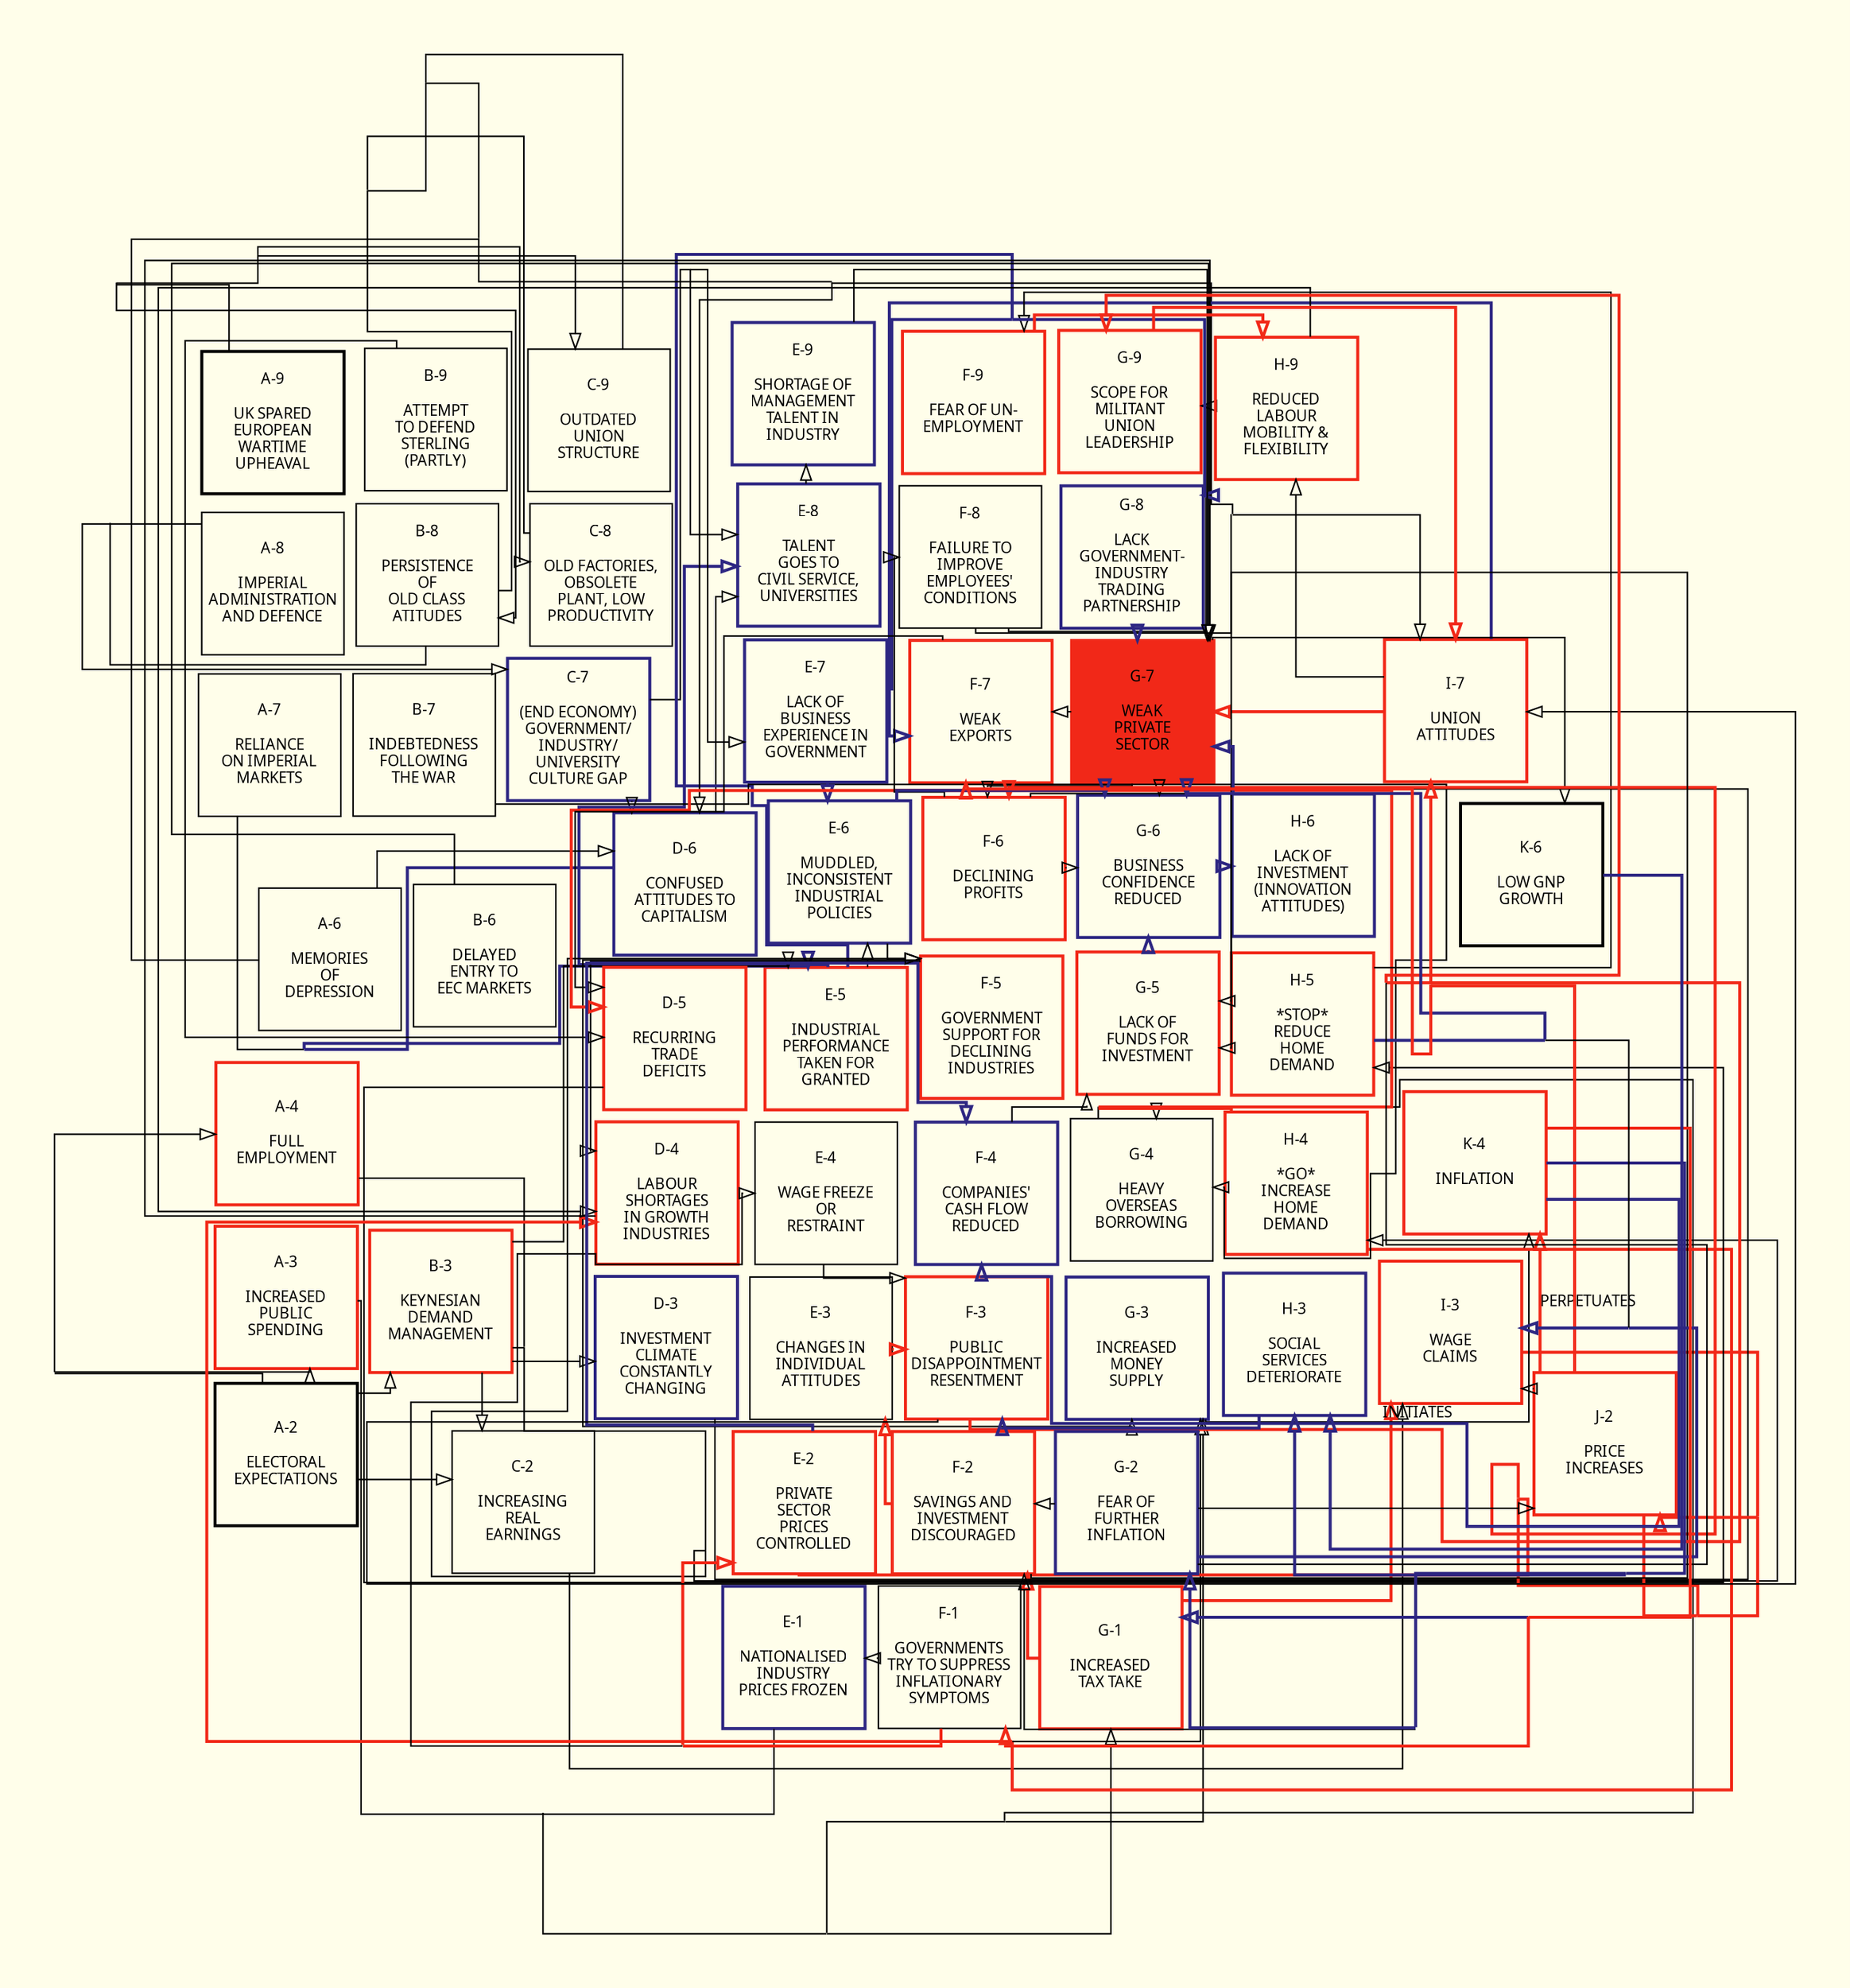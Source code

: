 # http://www.graphviz.org/content/cluster

digraph wiring_diagram {
    pad=0.5
    bgcolor= "#FFFEEA"
    splines=ortho
    concentrate=true
    layout=fdp
    
    node [
      shape=square
      color=black
      fontname=Futura
      fontsize=10
      margin=.1
      width=1.3
      height=1.3
      fixedsize=true
    ]
    edge [
      arrowhead=empty
      fontname="Futura"
      fontsize=10
    ]
    
    # Edges
    "A-8" -> x [dir=none]
    x -> "C-7"
    "B-8" -> x [dir=none]
    x -> "C-7"
    "A-9" -> x2 [dir=none]
    x2 -> "B-8"
    x2 -> x3 [dir=none]
    x3 -> "C-8"
    x3 -> "C-9"
    "A-7" -> x4 [dir=none]
    "D-6" -> x4 [dir=none, color="#2D2682", style="bold"]
    x4 -> "E-5" [color="#2D2682", style="bold"]
    "B-8" -> x5 [dir=none]
    "C-8" -> x5 [dir=none]
    x5 -> x6 [dir=none]
    "C-9" -> x6 [dir=none]
    "A-6" -> x7 [dir=none]
    x6 -> x7 [dir=none]
    x7 -> x8 [dir=none]
    x8 -> "D-6"
    "F-8" -> x9 [dir=none]
    x8 -> x9 [dir=none]
    x9 -> "I-7"
    "C-2" -> "I-3"
    "A-2" -> x10 [dir=none]
    x10 -> "A-3"
    x10 -> "A-4"
    "A-2" -> "B-3"
    "B-3" -> "C-2"
    "A-2" -> "C-2"
    "A-3" -> x11 [dir=none]
    "E-1" -> x11 [dir=none]
    x11 -> x12 [dir=none]
    x12 -> "G-1"
    x12 -> x13 [dir=none]
    x13 -> "G-3"
    x13 -> "G-4"
    "B-3" -> "D-3"
    "A-6" -> "D-6"
    "A-4" -> x14 [dir=none]
    "B-3" -> x14 [dir=none]
    x14 -> x15 [dir=none]
    x15 -> "F-5"
    x15 -> "H-4"
    "B-3" -> "E-5"
    "B-6" -> "G-7"
    "B-7" -> "G-4"
    "B-9" -> "D-5"
    "C-7" -> "D-6"
    "C-7" -> x16 [dir=none]
    x16 -> "E-7"
    x16 -> "E-8"
    "D-3" -> "G-6"
    "H-4" -> x17 [dir=none, color="#F12818", style="bold"]
    x17 -> "G-3"
    x17 -> "D-4" [color="#F12818", style="bold"]
    "F-5" -> "D-4"
    "H-4" -> x24 [dir=none, color="#F12818", style="bold"]
    "G-4" -> x24 [dir=none]
    x24 -> "D-5" [color="#F12818", style="bold"]
    "D-4" -> "G-7"
    "H-9" -> "D-4"
    "F-7" -> "D-5"
    "D-5" -> "H-5"
    "D-6" -> "E-8"
    "F-1" -> "E-1"
    "F-1" -> x18 [dir=none, color="#F12818", style="bold"]
    x18 -> "E-2" [color="#F12818", style="bold"]
    x18 -> "E-4"
    "I-3" -> x19 [dir=none, color="#F12818", style="bold"]
    x19 -> "J-2" [color="#F12818", style="bold"]
    x19 -> x20 [dir=none, color="#F12818", style="bold"]
    "J-2" -> x20 [dir=none, color="#F12818", style="bold"]
    x20 -> x21 [dir=none, color="#F12818", style="bold"]
    "E-2" -> x21 [dir=none, color="#F12818", style="bold"]
    x21 -> "F-6" [color="#F12818", style="bold"]
    "E-2" -> "F-4" [color="#2D2682", style="bold"]
    "F-2" -> "E-3" [color="#F12818", style="bold"]
    "E-3" -> "F-3" [color="#F12818", style="bold"]
    "E-4" -> "F-3"
    "E-5" -> "E-8" [color="#2D2682", style="bold"]
    "E-5" -> "E-6"
    "E-6" -> "F-5"
    "E-5" -> x22 [dir=none, color="#2D2682", style="bold"]
    "E-7" -> x22 [dir=none, color="#2D2682", style="bold"]
    x22 -> "G-8" [color="#2D2682", style="bold"]
    "E-6" -> "G-6" [color="#2D2682", style="bold"]
    "E-7" -> "E-6" [color="#2D2682", style="bold"]
    "E-8" -> "E-9"
    "E-9" -> "G-7"
    "F-2" -> "G-5"
    "F-3" -> x23 [dir=none, color="#F12818", style="bold"]
    "G-2" -> x23 [dir=none]
    x23 -> "G-9" [color="#F12818", style="bold"]
    "F-3" -> "I-7"
    "F-4" -> "G-5"
    "K-4" -> "F-4" [color="#2D2682", style="bold"]
    "F-5" -> "G-3"
    "F-6" -> "G-5"
    "F-6" -> "G-6"
    "I-7" -> "F-7" [color="#2D2682", style="bold"]
    "F-6" -> "F-8"
    "F-7" -> "G-7"
    "F-8" -> "G-9"
    "F-9" -> "H-9" [color="#F12818", style="bold"]
    "G-9" -> "I-7" [color="#F12818", style="bold"]
    "G-8" -> "G-7" [color="#2D2682", style="bold"]
    "G-6" -> "H-6" [color="#2D2682", style="bold"]
    "G-5" -> "G-6" [color="#2D2682", style="bold"]
    "G-3" -> "K-4" [label="INITIATES"]
    "G-2" -> "F-2"
    "G-2" -> "J-2"
    "G-2" -> x25 [dir=none, color="#2D2682", style="bold"]
    x25 -> "I-3" [color="#2D2682", style="bold"]
    x25 -> x26 [dir=none]
    "H-5" -> x26 [dir=none, color="#2D2682", style="bold"]
    x26 -> "G-6" [color="#2D2682", style="bold"]
    "G-1" -> "F-2" [color="#F12818", style="bold"]
    "G-1" -> "I-3" [color="#F12818", style="bold"]
    "J-2" -> x27 [dir=none, color="#F12818", style="bold"]
    x27 -> "I-7" [color="#F12818", style="bold"]
    x27 -> "F-7" [color="#F12818", style="bold"]
    "H-3" -> "F-3" [color="#2D2682", style="bold"]
    "H-5" -> "F-9"
    "H-6" -> "G-7" [color="#2D2682", style="bold"]
    "G-7" -> "F-7"
    "I-7" -> "G-7" [color="#F12818", style="bold"]
    "I-7" -> "H-9"
    "J-2" -> "I-3"
    "J-2" -> "K-4" [color="#F12818", style="bold", label="PERPETUATES"]
    "K-4" -> x28 [dir=none, color="#F12818", style="bold"]
    x28 -> "G-1" [color="#2D2682", style="bold"]
    x28 -> "F-1" [color="#F12818", style="bold"]
    "K-4" -> x29 [dir=none, color="#2D2682", style="bold"]
    x29 -> "H-3" [color="#2D2682", style="bold"]
    x29 -> x30 [dir=none, color="#2D2682", style="bold"]
    x30 -> "G-2" [color="#2D2682", style="bold"]
    x30 -> "F-2"
    "K-6" -> "H-3" [color="#2D2682", style="bold"]
    "G-7" -> "F-6"
    "G-7" -> "K-6"
    
    # Nodes
    x, x2, x3, x4, x5, x6, x7, x8, x9, x10, x11, x12, x13, x14, x15, x16, x17, x18, x19, x20, x21, x22, x23, x24, x25, x26, x27, x28, x29, x30 [dir=none, shape=point, style=invis, width=0, height=0, margin=0]
    "A-2" [label="A-2\n\nELECTORAL\nEXPECTATIONS", style="bold", pos="0,1!"]
    "A-3" [label="A-3\n\nINCREASED\nPUBLIC\nSPENDING", color="#F12818", style="bold", pos="0,2!"]
    "A-4" [label="A-4\n\nFULL\nEMPLOYMENT", color="#F12818", style="bold", pos="0,3!"]
    "A-6" [label="A-6\n\nMEMORIES\nOF\nDEPRESSION", pos="0,5!"]
    "A-7" [label="A-7\n\nRELIANCE\nON IMPERIAL\nMARKETS", pos="0,6!"]
    "A-8" [label="A-8\n\nIMPERIAL\nADMINISTRATION\nAND DEFENCE", pos="0,7!"]
    "A-9" [label="A-9\n\nUK SPARED\nEUROPEAN\nWARTIME\nUPHEAVAL", style="bold", pos="0,8!"]
    "B-3" [label="B-3\n\nKEYNESIAN\nDEMAND\nMANAGEMENT", color="#F12818", style="bold", pos="1,2!"]
    "B-6" [label="B-6\n\nDELAYED\nENTRY TO\nEEC MARKETS", pos="1,5!"]
    "B-7" [label="B-7\n\nINDEBTEDNESS\nFOLLOWING\nTHE WAR", pos="1,6!"]
    "B-8" [label="B-8\n\nPERSISTENCE\nOF\nOLD CLASS\nATITUDES", pos="1,7!"]
    "B-9" [label="B-9\n\nATTEMPT\nTO DEFEND\nSTERLING\n(PARTLY)", pos="1,8!"]
    "C-2" [label="C-2\n\nINCREASING\nREAL\nEARNINGS", pos="2,1!"]
    "C-7" [label="C-7\n\n(END ECONOMY)\nGOVERNMENT/\nINDUSTRY/\nUNIVERSITY\nCULTURE GAP", color="#2D2682", style="bold", pos="2,6!"]
    "C-8" [label="C-8\n\nOLD FACTORIES,\nOBSOLETE\nPLANT, LOW\nPRODUCTIVITY", pos="2,7!"]
    "C-9" [label="C-9\n\nOUTDATED\nUNION\nSTRUCTURE", pos="2,8!"]
    "D-3" [label="D-3\n\nINVESTMENT\nCLIMATE\nCONSTANTLY\nCHANGING", color="#2D2682", style="bold", pos="3,2!"]
    "D-4" [label="D-4\n\nLABOUR\nSHORTAGES\nIN GROWTH\nINDUSTRIES", color="#F12818", style="bold", pos="3,3!"]
    "D-5" [label="D-5\n\nRECURRING\nTRADE\nDEFICITS", color="#F12818", style="bold", pos="3,4!"]
    "D-6" [label="D-6\n\nCONFUSED\nATTITUDES TO\nCAPITALISM", color="#2D2682", style="bold", pos="3,5!"]
    "E-1" [label="E-1\n\nNATIONALISED\nINDUSTRY\nPRICES FROZEN", color="#2D2682", style="bold", pos="4,0!"]
    "E-2" [label="E-2\n\nPRIVATE\nSECTOR\nPRICES\nCONTROLLED", color="#F12818", style="bold", pos="4,1!"]
    "E-3" [label="E-3\n\nCHANGES IN\nINDIVIDUAL\nATTITUDES", pos="4,2!"]
    "E-4" [label="E-4\n\nWAGE FREEZE\nOR\nRESTRAINT", pos="4,3!"]
    "E-5" [label="E-5\n\nINDUSTRIAL\nPERFORMANCE\nTAKEN FOR\nGRANTED", color="#F12818", style="bold", pos="4,4!"]
    "E-6" [label="E-6\n\nMUDDLED,\nINCONSISTENT\nINDUSTRIAL\nPOLICIES", color="#2D2682", style="bold", pos="4,5!"]
    "E-7" [label="E-7\n\nLACK OF\nBUSINESS\nEXPERIENCE IN\nGOVERNMENT", color="#2D2682", style="bold", pos="4,6!"]
    "E-8" [label="E-8\n\nTALENT\nGOES TO\nCIVIL SERVICE,\nUNIVERSITIES", color="#2D2682", style="bold", pos="4,7!"]
    "E-9" [label="E-9\n\nSHORTAGE OF\nMANAGEMENT\nTALENT IN\nINDUSTRY", color="#2D2682", style="bold", pos="4,8!"]
    "F-1" [label="F-1\n\nGOVERNMENTS\nTRY TO SUPPRESS\nINFLATIONARY\nSYMPTOMS", pos="5,0!"]
    "F-2" [label="F-2\n\nSAVINGS AND\nINVESTMENT\nDISCOURAGED", color="#F12818", style="bold", pos="5,1!"]
    "F-3" [label="F-3\n\nPUBLIC\nDISAPPOINTMENT\nRESENTMENT", color="#F12818", style="bold", pos="5,2!"]
    "F-4" [label="F-4\n\nCOMPANIES'\nCASH FLOW\nREDUCED", color="#2D2682", style="bold", pos="5,3!"]
    "F-5" [label="F-5\n\nGOVERNMENT\nSUPPORT FOR\nDECLINING\nINDUSTRIES", color="#F12818", style="bold", pos="5,4!"]
    "F-6" [label="F-6\n\nDECLINING\nPROFITS", color="#F12818", style="bold", pos="5,5!"]
    "F-7" [label="F-7\n\nWEAK\nEXPORTS", color="#F12818", style="bold", pos="5,6!"]
    "F-8" [label="F-8\n\nFAILURE TO\nIMPROVE\nEMPLOYEES'\nCONDITIONS", pos="5,7!"]
    "F-9" [label="F-9\n\nFEAR OF UN-\nEMPLOYMENT", color="#F12818", style="bold", pos="5,8!"]
    "G-1" [label="G-1\n\nINCREASED\nTAX TAKE", color="#F12818", style="bold", pos="6,0!"]
    "G-2" [label="G-2\n\nFEAR OF\nFURTHER\nINFLATION", color="#2D2682", style="bold", pos="6,1!"]
    "G-3" [label="G-3\n\nINCREASED\nMONEY\nSUPPLY", color="#2D2682", style="bold", pos="6,2!"]
    "G-4" [label="G-4\n\nHEAVY\nOVERSEAS\nBORROWING", pos="6,3!"]
    "G-5" [label="G-5\n\nLACK OF\nFUNDS FOR\nINVESTMENT", color="#F12818", style="bold", pos="6,4!"]
    "G-6" [label="G-6\n\nBUSINESS\nCONFIDENCE\nREDUCED", color="#2D2682", style="bold", pos="6,5!"]
    "G-7" [label="G-7\n\nWEAK\nPRIVATE\nSECTOR", color="#F12818", style="bold, filled", pos="6,6!"]
    "G-8" [label="G-8\n\nLACK\nGOVERNMENT-\nINDUSTRY\nTRADING\nPARTNERSHIP", color="#2D2682", style="bold", pos="6,7!"]
    "G-9" [label="G-9\n\nSCOPE FOR\nMILITANT\nUNION\nLEADERSHIP", color="#F12818", style="bold", pos="6,8!"]
    "H-3" [label="H-3\n\nSOCIAL\nSERVICES\nDETERIORATE", color="#2D2682", style="bold", pos="7,2!"]
    "H-4" [label="H-4\n\n*GO*\nINCREASE\nHOME\nDEMAND", color="#F12818", style="bold", pos="7,3!"]
    "H-5" [label="H-5\n\n*STOP*\nREDUCE\nHOME\nDEMAND", color="#F12818", style="bold", pos="7,4!"]
    "H-6" [label="H-6\n\nLACK OF\nINVESTMENT\n(INNOVATION\nATTITUDES)", color="#2D2682", style="bold", pos="7,5!"]
    "H-9" [label="H-9\n\nREDUCED\nLABOUR\nMOBILITY &\nFLEXIBILITY", color="#F12818", style="bold", pos="7,8!"]
    "I-3" [label="I-3\n\nWAGE\nCLAIMS", color="#F12818", style="bold", pos="8,2!"]
    "I-7" [label="I-7\n\nUNION\nATTITUDES", color="#F12818", style="bold", pos="8,6!"]
    "J-2" [label="J-2\n\nPRICE\nINCREASES", color="#F12818", style="bold", pos="9,1!"]
    "K-4" [label="K-4\n\nINFLATION", color="#F12818", style="bold", pos="10,3!"]
    "K-6" [label="K-6\n\nLOW GNP\nGROWTH", style="bold", pos="10,5!"]

}
